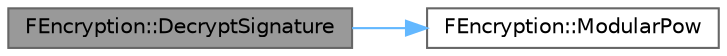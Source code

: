 digraph "FEncryption::DecryptSignature"
{
 // INTERACTIVE_SVG=YES
 // LATEX_PDF_SIZE
  bgcolor="transparent";
  edge [fontname=Helvetica,fontsize=10,labelfontname=Helvetica,labelfontsize=10];
  node [fontname=Helvetica,fontsize=10,shape=box,height=0.2,width=0.4];
  rankdir="LR";
  Node1 [id="Node000001",label="FEncryption::DecryptSignature",height=0.2,width=0.4,color="gray40", fillcolor="grey60", style="filled", fontcolor="black",tooltip=" "];
  Node1 -> Node2 [id="edge1_Node000001_Node000002",color="steelblue1",style="solid",tooltip=" "];
  Node2 [id="Node000002",label="FEncryption::ModularPow",height=0.2,width=0.4,color="grey40", fillcolor="white", style="filled",URL="$d5/d31/namespaceFEncryption.html#a0e78d47bc611ed24ed0f8771f81524c8",tooltip="Raise Base to power of Exponent in mod Modulus."];
}
